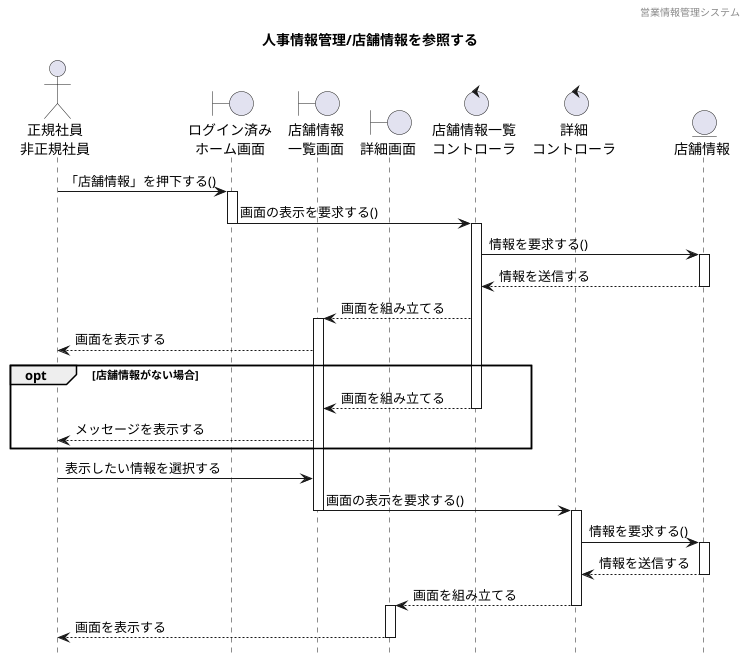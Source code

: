 @startuml ../../images/店舗情報参照/店舗情報参照

hide footbox
header 営業情報管理システム
title 人事情報管理/店舗情報を参照する


' actor "" as 
actor "正規社員\n非正規社員" as a1

' boundary "" as 
boundary "ログイン済み\nホーム画面" as b1
boundary "店舗情報\n一覧画面" as b2
boundary "詳細画面" as b3

' control "" as 
control "店舗情報一覧\nコントローラ" as c1
control "詳細\nコントローラ" as c2

' entity "" as
entity "店舗情報" as e1


a1 -> b1 :「店舗情報」を押下する()
activate b1
b1 -> c1 : 画面の表示を要求する()
deactivate b1
activate c1
c1 -> e1 : 情報を要求する() 
activate e1
e1 --> c1 : 情報を送信する
deactivate
c1 --> b2 : 画面を組み立てる
activate b2
b2 --> a1 : 画面を表示する
opt 店舗情報がない場合
c1 --> b2 : 画面を組み立てる 
deactivate c1
b2 --> a1 : メッセージを表示する
end
a1 -> b2 : 表示したい情報を選択する
b2 -> c2 : 画面の表示を要求する()
deactivate b2
activate c2
c2 -> e1 : 情報を要求する() 
activate e1
e1 --> c2 : 情報を送信する
deactivate e1
b3 <-- c2 : 画面を組み立てる
deactivate c2
activate b3
a1 <-- b3 : 画面を表示する
deactivate



@enduml